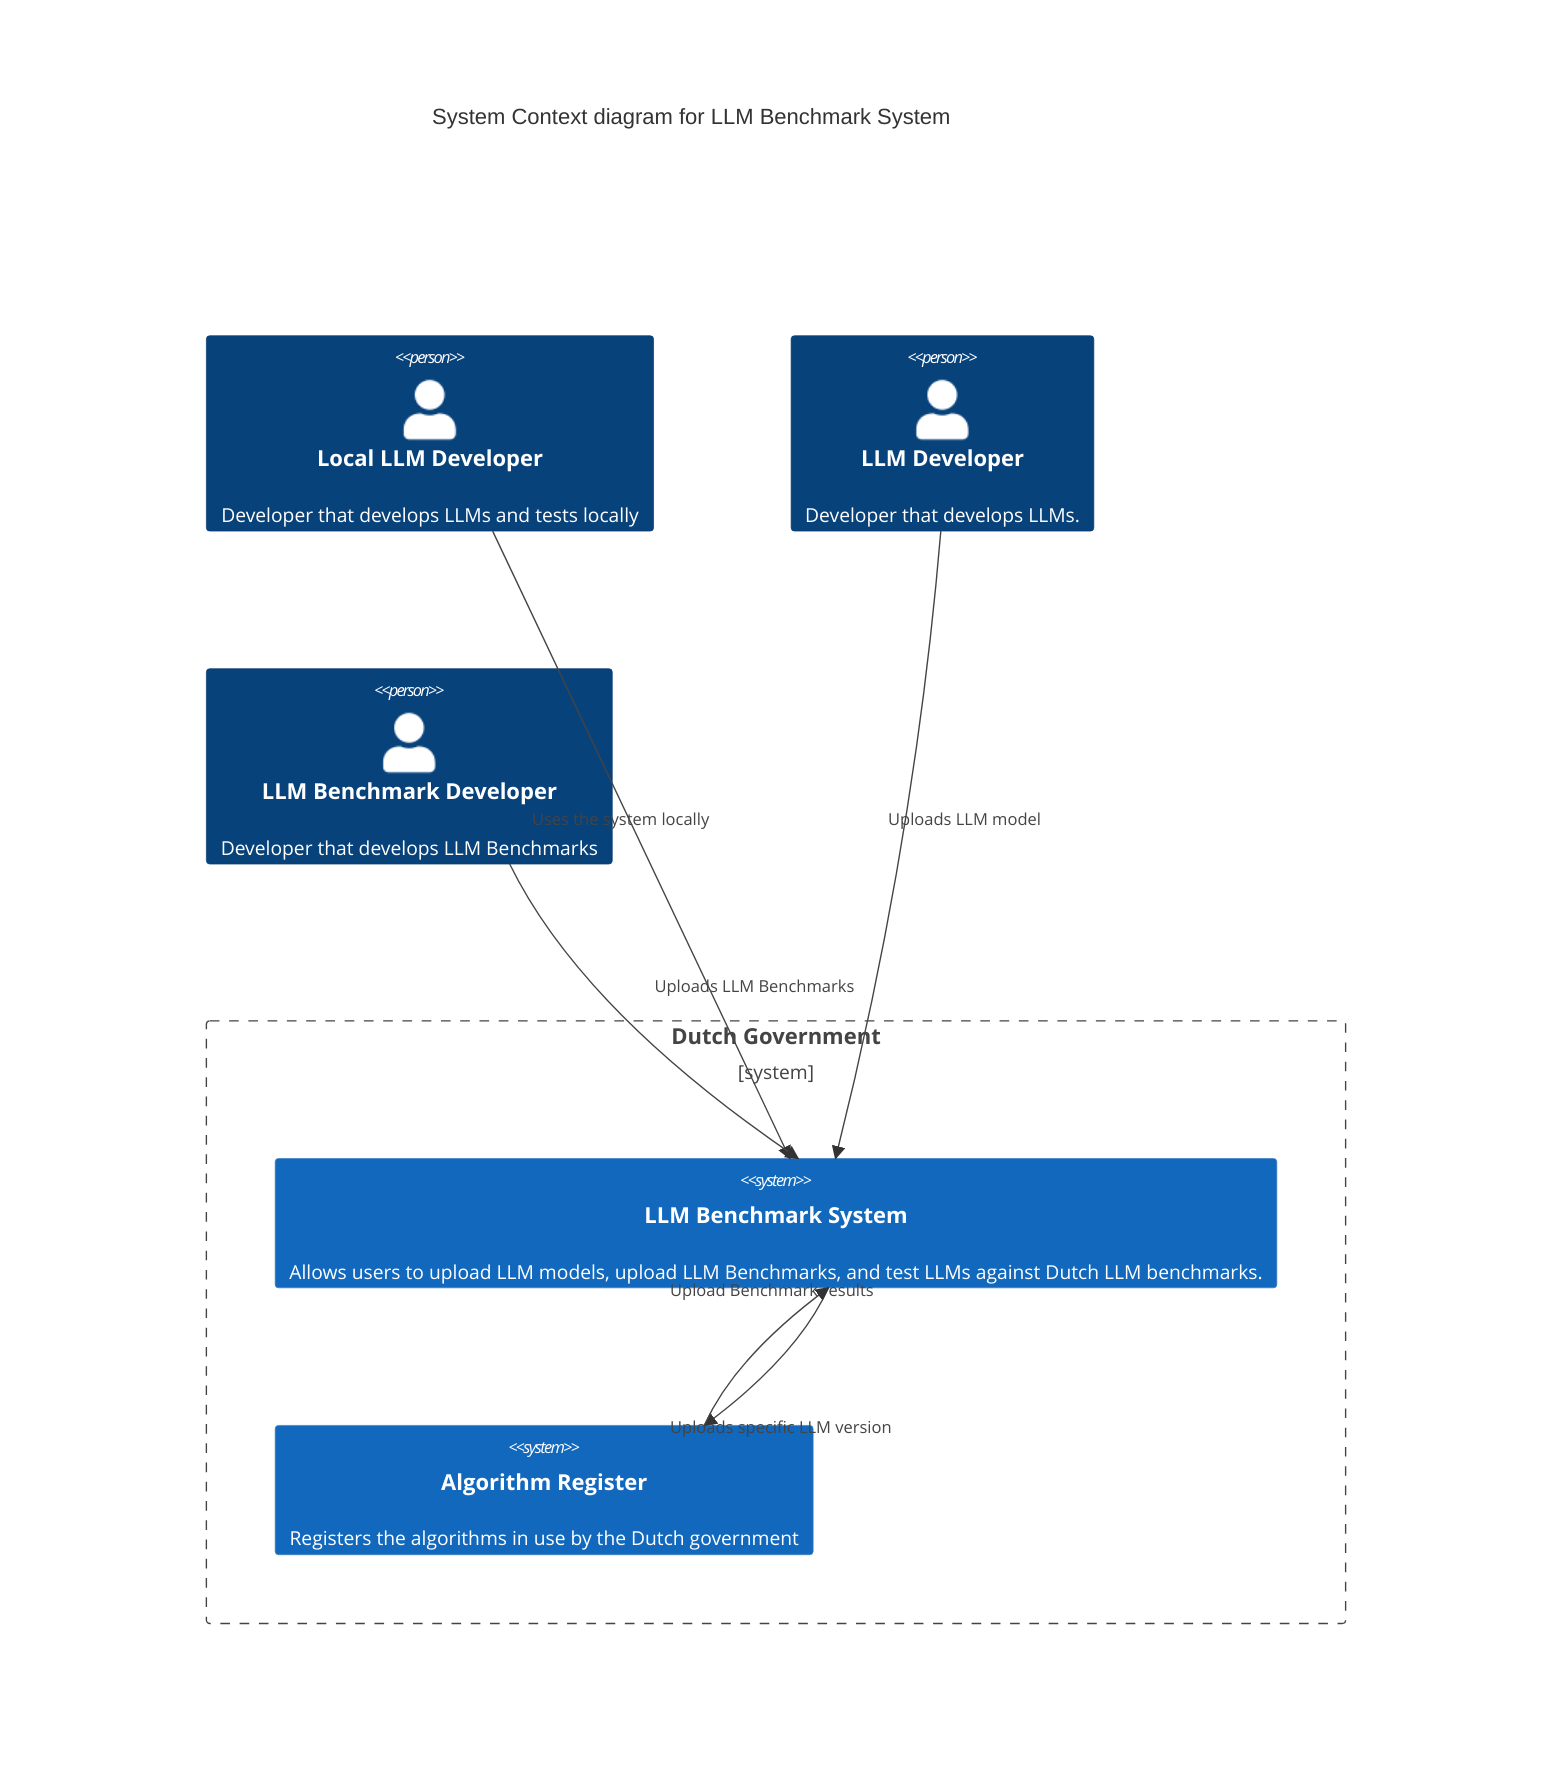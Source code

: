 C4Context
      title System Context diagram for LLM Benchmark System
      Boundary(b0, "Dutch Government") {
        System(SystemLLMBenchmark, "LLM Benchmark System", "Allows users to upload LLM models, upload LLM Benchmarks, and test LLMs against Dutch LLM benchmarks.")
        System(SystemAlgoReg, "Algorithm Register", "Registers the algorithms in use by the Dutch government")
      }

      Person(dev0, "Local LLM Developer", "Developer that develops LLMs and tests locally")
      Person(dev, "LLM Developer", "Developer that develops LLMs.")
      Person(dev1, "LLM Benchmark Developer", "Developer that develops LLM Benchmarks")

      Rel(dev0, SystemLLMBenchmark, "Uses the system locally")
      Rel(dev, SystemLLMBenchmark, "Uploads LLM model")
      Rel(dev1, SystemLLMBenchmark, "Uploads LLM Benchmarks")

      Rel(SystemLLMBenchmark, SystemAlgoReg, "Upload Benchmark results")
      Rel(SystemAlgoReg, SystemLLMBenchmark, "Uploads specific LLM version")

      Rel(SystemLLMBenchmark, SystemAlgoReg, "Upload Benchmark results")
      Rel(SystemAlgoReg, SystemLLMBenchmark, "Uploads specific LLM version")

      UpdateRelStyle(SystemLLMBenchmark, SystemAlgoReg, $offsetY="-50", $offsetX="-70")
      UpdateRelStyle(SystemAlgoReg, SystemLLMBenchmark, $offsetY="50", $offsetX="-70")
      UpdateLayoutConfig($c4ShapeInRow="3", $c4BoundaryInRow="1")

      UpdateRelStyle(dev0, SystemLLMBenchmark, $offsetY="-20", $offsetX="-80")
      UpdateRelStyle(dev, SystemLLMBenchmark, $offsetY="-20")
      UpdateRelStyle(dev1, SystemLLMBenchmark, $offsetY="-20")